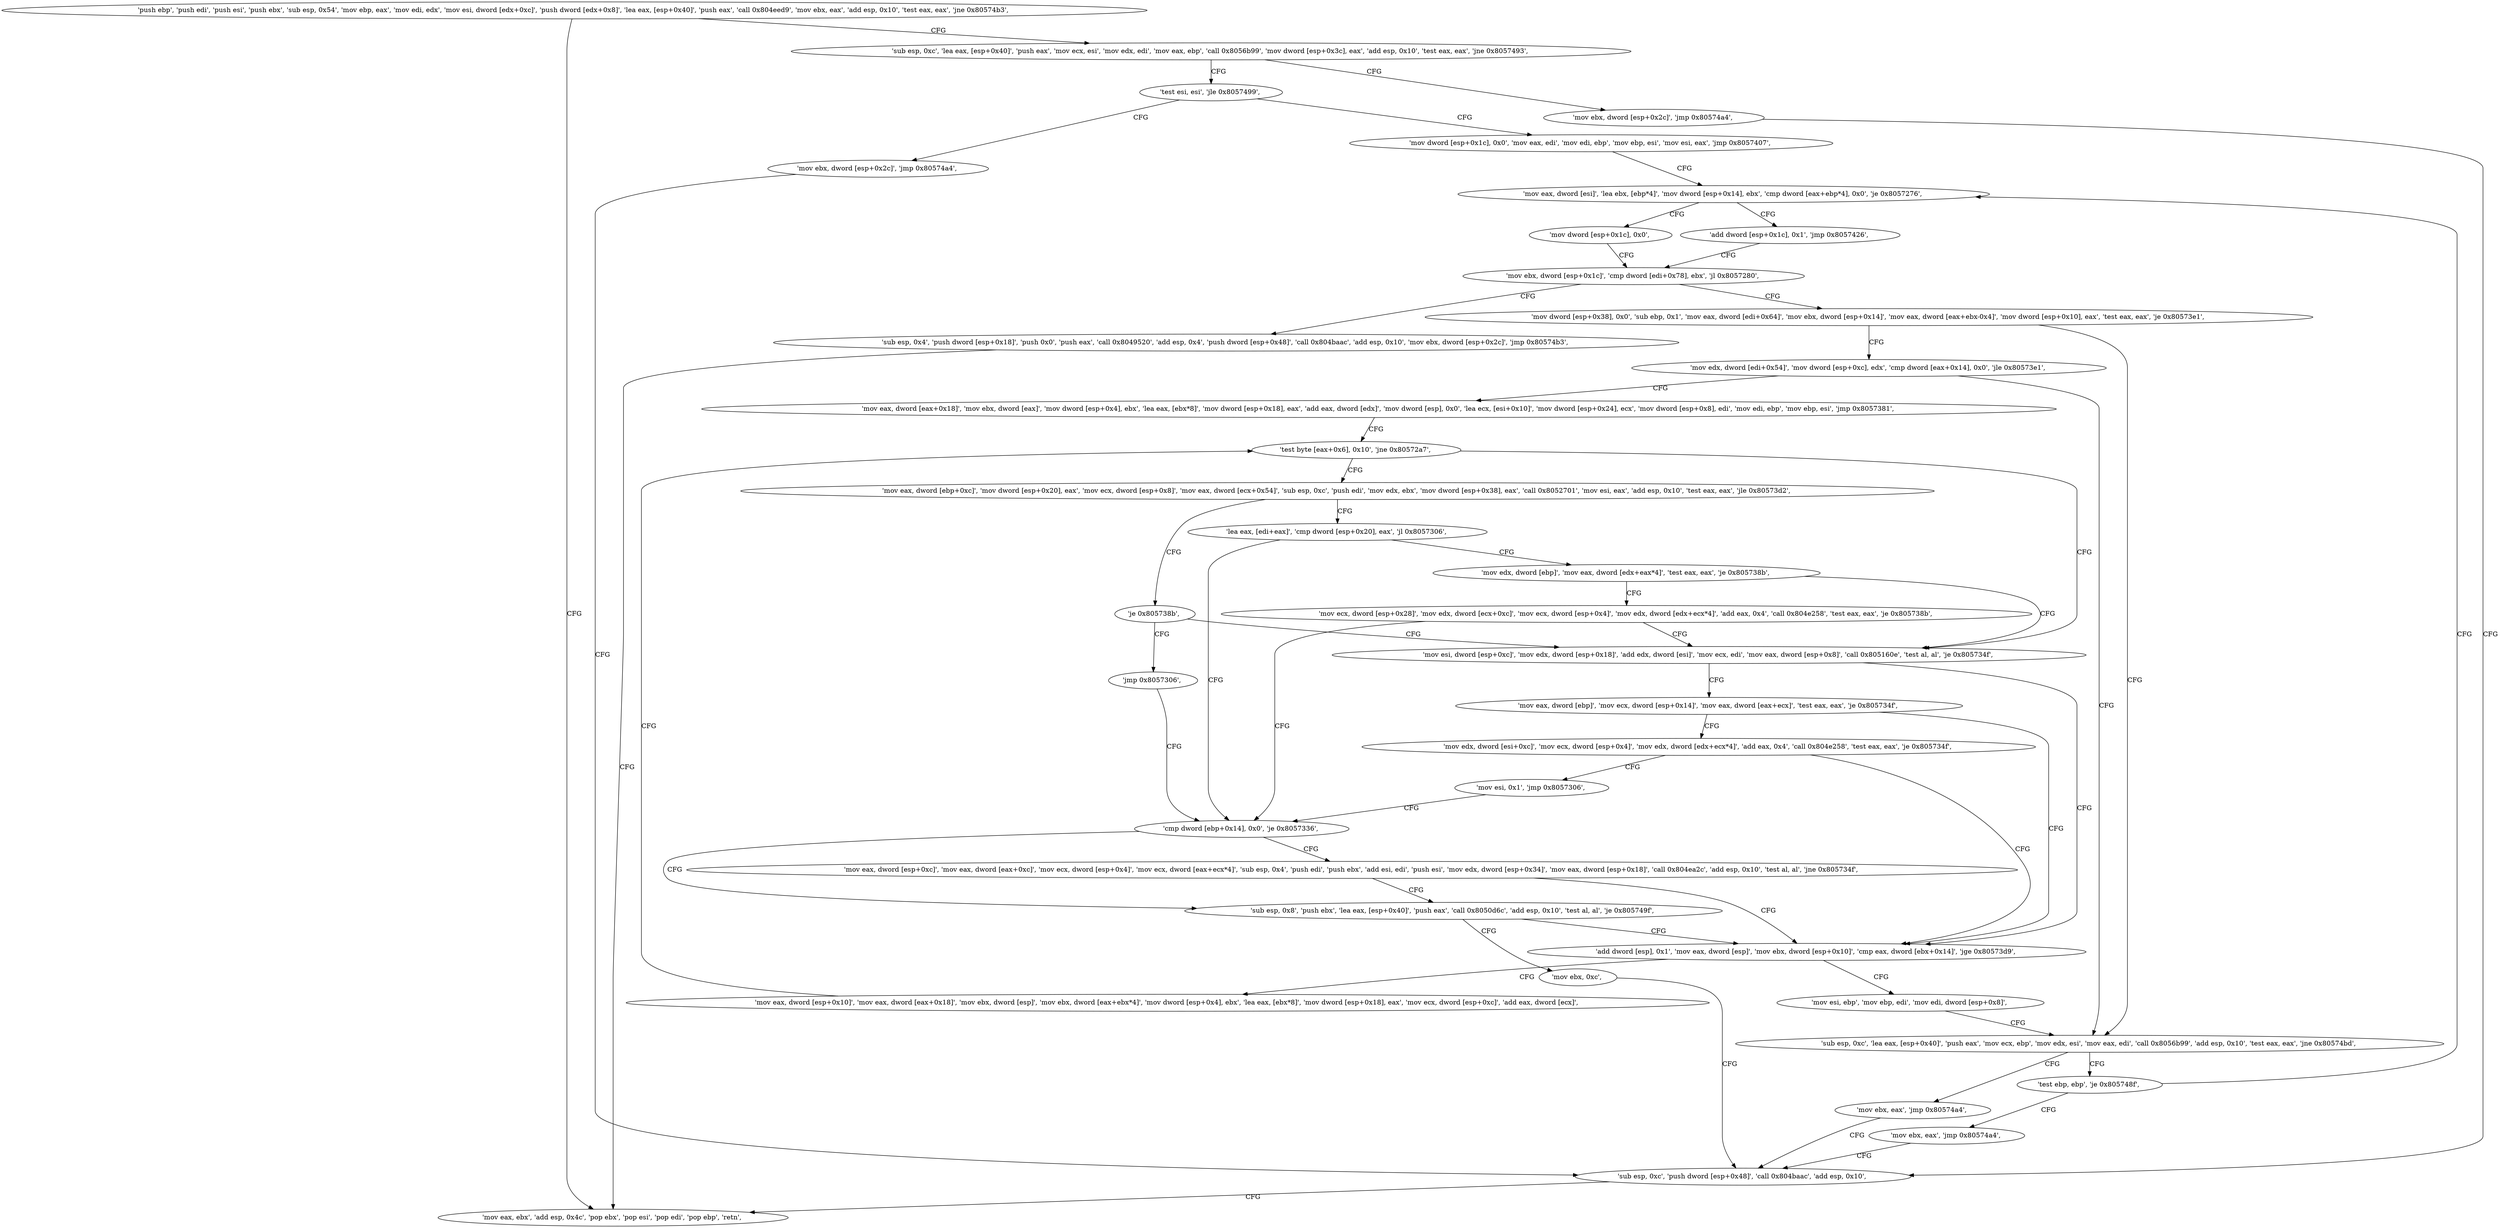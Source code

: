 digraph "func" {
"134574607" [label = "'push ebp', 'push edi', 'push esi', 'push ebx', 'sub esp, 0x54', 'mov ebp, eax', 'mov edi, edx', 'mov esi, dword [edx+0xc]', 'push dword [edx+0x8]', 'lea eax, [esp+0x40]', 'push eax', 'call 0x804eed9', 'mov ebx, eax', 'add esp, 0x10', 'test eax, eax', 'jne 0x80574b3', " ]
"134575283" [label = "'mov eax, ebx', 'add esp, 0x4c', 'pop ebx', 'pop esi', 'pop edi', 'pop ebp', 'retn', " ]
"134574647" [label = "'sub esp, 0xc', 'lea eax, [esp+0x40]', 'push eax', 'mov ecx, esi', 'mov edx, edi', 'mov eax, ebp', 'call 0x8056b99', 'mov dword [esp+0x3c], eax', 'add esp, 0x10', 'test eax, eax', 'jne 0x8057493', " ]
"134575251" [label = "'mov ebx, dword [esp+0x2c]', 'jmp 0x80574a4', " ]
"134574681" [label = "'test esi, esi', 'jle 0x8057499', " ]
"134575268" [label = "'sub esp, 0xc', 'push dword [esp+0x48]', 'call 0x804baac', 'add esp, 0x10', " ]
"134575257" [label = "'mov ebx, dword [esp+0x2c]', 'jmp 0x80574a4', " ]
"134574689" [label = "'mov dword [esp+0x1c], 0x0', 'mov eax, edi', 'mov edi, ebp', 'mov ebp, esi', 'mov esi, eax', 'jmp 0x8057407', " ]
"134575111" [label = "'mov eax, dword [esi]', 'lea ebx, [ebp*4]', 'mov dword [esp+0x14], ebx', 'cmp dword [eax+ebp*4], 0x0', 'je 0x8057276', " ]
"134574710" [label = "'add dword [esp+0x1c], 0x1', 'jmp 0x8057426', " ]
"134575134" [label = "'mov dword [esp+0x1c], 0x0', " ]
"134575142" [label = "'mov ebx, dword [esp+0x1c]', 'cmp dword [edi+0x78], ebx', 'jl 0x8057280', " ]
"134574720" [label = "'sub esp, 0x4', 'push dword [esp+0x18]', 'push 0x0', 'push eax', 'call 0x8049520', 'add esp, 0x4', 'push dword [esp+0x48]', 'call 0x804baac', 'add esp, 0x10', 'mov ebx, dword [esp+0x2c]', 'jmp 0x80574b3', " ]
"134575155" [label = "'mov dword [esp+0x38], 0x0', 'sub ebp, 0x1', 'mov eax, dword [edi+0x64]', 'mov ebx, dword [esp+0x14]', 'mov eax, dword [eax+ebx-0x4]', 'mov dword [esp+0x10], eax', 'test eax, eax', 'je 0x80573e1', " ]
"134575073" [label = "'sub esp, 0xc', 'lea eax, [esp+0x40]', 'push eax', 'mov ecx, ebp', 'mov edx, esi', 'mov eax, edi', 'call 0x8056b99', 'add esp, 0x10', 'test eax, eax', 'jne 0x80574bd', " ]
"134575185" [label = "'mov edx, dword [edi+0x54]', 'mov dword [esp+0xc], edx', 'cmp dword [eax+0x14], 0x0', 'jle 0x80573e1', " ]
"134575293" [label = "'mov ebx, eax', 'jmp 0x80574a4', " ]
"134575103" [label = "'test ebp, ebp', 'je 0x805748f', " ]
"134575198" [label = "'mov eax, dword [eax+0x18]', 'mov ebx, dword [eax]', 'mov dword [esp+0x4], ebx', 'lea eax, [ebx*8]', 'mov dword [esp+0x18], eax', 'add eax, dword [edx]', 'mov dword [esp], 0x0', 'lea ecx, [esi+0x10]', 'mov dword [esp+0x24], ecx', 'mov dword [esp+0x8], edi', 'mov edi, ebp', 'mov ebp, esi', 'jmp 0x8057381', " ]
"134575247" [label = "'mov ebx, eax', 'jmp 0x80574a4', " ]
"134574977" [label = "'test byte [eax+0x6], 0x10', 'jne 0x80572a7', " ]
"134574759" [label = "'mov eax, dword [ebp+0xc]', 'mov dword [esp+0x20], eax', 'mov ecx, dword [esp+0x8]', 'mov eax, dword [ecx+0x54]', 'sub esp, 0xc', 'push edi', 'mov edx, ebx', 'mov dword [esp+0x38], eax', 'call 0x8052701', 'mov esi, eax', 'add esp, 0x10', 'test eax, eax', 'jle 0x80573d2', " ]
"134574987" [label = "'mov esi, dword [esp+0xc]', 'mov edx, dword [esp+0x18]', 'add edx, dword [esi]', 'mov ecx, edi', 'mov eax, dword [esp+0x8]', 'call 0x805160e', 'test al, al', 'je 0x805734f', " ]
"134575058" [label = "'je 0x805738b', " ]
"134574801" [label = "'lea eax, [edi+eax]', 'cmp dword [esp+0x20], eax', 'jl 0x8057306', " ]
"134574927" [label = "'add dword [esp], 0x1', 'mov eax, dword [esp]', 'mov ebx, dword [esp+0x10]', 'cmp eax, dword [ebx+0x14]', 'jge 0x80573d9', " ]
"134575012" [label = "'mov eax, dword [ebp]', 'mov ecx, dword [esp+0x14]', 'mov eax, dword [eax+ecx]', 'test eax, eax', 'je 0x805734f', " ]
"134575060" [label = "'jmp 0x8057306', " ]
"134574854" [label = "'cmp dword [ebp+0x14], 0x0', 'je 0x8057336', " ]
"134574810" [label = "'mov edx, dword [ebp]', 'mov eax, dword [edx+eax*4]', 'test eax, eax', 'je 0x805738b', " ]
"134575065" [label = "'mov esi, ebp', 'mov ebp, edi', 'mov edi, dword [esp+0x8]', " ]
"134574943" [label = "'mov eax, dword [esp+0x10]', 'mov eax, dword [eax+0x18]', 'mov ebx, dword [esp]', 'mov ebx, dword [eax+ebx*4]', 'mov dword [esp+0x4], ebx', 'lea eax, [ebx*8]', 'mov dword [esp+0x18], eax', 'mov ecx, dword [esp+0xc]', 'add eax, dword [ecx]', " ]
"134575026" [label = "'mov edx, dword [esi+0xc]', 'mov ecx, dword [esp+0x4]', 'mov edx, dword [edx+ecx*4]', 'add eax, 0x4', 'call 0x804e258', 'test eax, eax', 'je 0x805734f', " ]
"134574902" [label = "'sub esp, 0x8', 'push ebx', 'lea eax, [esp+0x40]', 'push eax', 'call 0x8050d6c', 'add esp, 0x10', 'test al, al', 'je 0x805749f', " ]
"134574860" [label = "'mov eax, dword [esp+0xc]', 'mov eax, dword [eax+0xc]', 'mov ecx, dword [esp+0x4]', 'mov ecx, dword [eax+ecx*4]', 'sub esp, 0x4', 'push edi', 'push ebx', 'add esi, edi', 'push esi', 'mov edx, dword [esp+0x34]', 'mov eax, dword [esp+0x18]', 'call 0x804ea2c', 'add esp, 0x10', 'test al, al', 'jne 0x805734f', " ]
"134574824" [label = "'mov ecx, dword [esp+0x28]', 'mov edx, dword [ecx+0xc]', 'mov ecx, dword [esp+0x4]', 'mov edx, dword [edx+ecx*4]', 'add eax, 0x4', 'call 0x804e258', 'test eax, eax', 'je 0x805738b', " ]
"134575048" [label = "'mov esi, 0x1', 'jmp 0x8057306', " ]
"134575263" [label = "'mov ebx, 0xc', " ]
"134574607" -> "134575283" [ label = "CFG" ]
"134574607" -> "134574647" [ label = "CFG" ]
"134574647" -> "134575251" [ label = "CFG" ]
"134574647" -> "134574681" [ label = "CFG" ]
"134575251" -> "134575268" [ label = "CFG" ]
"134574681" -> "134575257" [ label = "CFG" ]
"134574681" -> "134574689" [ label = "CFG" ]
"134575268" -> "134575283" [ label = "CFG" ]
"134575257" -> "134575268" [ label = "CFG" ]
"134574689" -> "134575111" [ label = "CFG" ]
"134575111" -> "134574710" [ label = "CFG" ]
"134575111" -> "134575134" [ label = "CFG" ]
"134574710" -> "134575142" [ label = "CFG" ]
"134575134" -> "134575142" [ label = "CFG" ]
"134575142" -> "134574720" [ label = "CFG" ]
"134575142" -> "134575155" [ label = "CFG" ]
"134574720" -> "134575283" [ label = "CFG" ]
"134575155" -> "134575073" [ label = "CFG" ]
"134575155" -> "134575185" [ label = "CFG" ]
"134575073" -> "134575293" [ label = "CFG" ]
"134575073" -> "134575103" [ label = "CFG" ]
"134575185" -> "134575073" [ label = "CFG" ]
"134575185" -> "134575198" [ label = "CFG" ]
"134575293" -> "134575268" [ label = "CFG" ]
"134575103" -> "134575247" [ label = "CFG" ]
"134575103" -> "134575111" [ label = "CFG" ]
"134575198" -> "134574977" [ label = "CFG" ]
"134575247" -> "134575268" [ label = "CFG" ]
"134574977" -> "134574759" [ label = "CFG" ]
"134574977" -> "134574987" [ label = "CFG" ]
"134574759" -> "134575058" [ label = "CFG" ]
"134574759" -> "134574801" [ label = "CFG" ]
"134574987" -> "134574927" [ label = "CFG" ]
"134574987" -> "134575012" [ label = "CFG" ]
"134575058" -> "134574987" [ label = "CFG" ]
"134575058" -> "134575060" [ label = "CFG" ]
"134574801" -> "134574854" [ label = "CFG" ]
"134574801" -> "134574810" [ label = "CFG" ]
"134574927" -> "134575065" [ label = "CFG" ]
"134574927" -> "134574943" [ label = "CFG" ]
"134575012" -> "134574927" [ label = "CFG" ]
"134575012" -> "134575026" [ label = "CFG" ]
"134575060" -> "134574854" [ label = "CFG" ]
"134574854" -> "134574902" [ label = "CFG" ]
"134574854" -> "134574860" [ label = "CFG" ]
"134574810" -> "134574987" [ label = "CFG" ]
"134574810" -> "134574824" [ label = "CFG" ]
"134575065" -> "134575073" [ label = "CFG" ]
"134574943" -> "134574977" [ label = "CFG" ]
"134575026" -> "134574927" [ label = "CFG" ]
"134575026" -> "134575048" [ label = "CFG" ]
"134574902" -> "134575263" [ label = "CFG" ]
"134574902" -> "134574927" [ label = "CFG" ]
"134574860" -> "134574927" [ label = "CFG" ]
"134574860" -> "134574902" [ label = "CFG" ]
"134574824" -> "134574987" [ label = "CFG" ]
"134574824" -> "134574854" [ label = "CFG" ]
"134575048" -> "134574854" [ label = "CFG" ]
"134575263" -> "134575268" [ label = "CFG" ]
}
